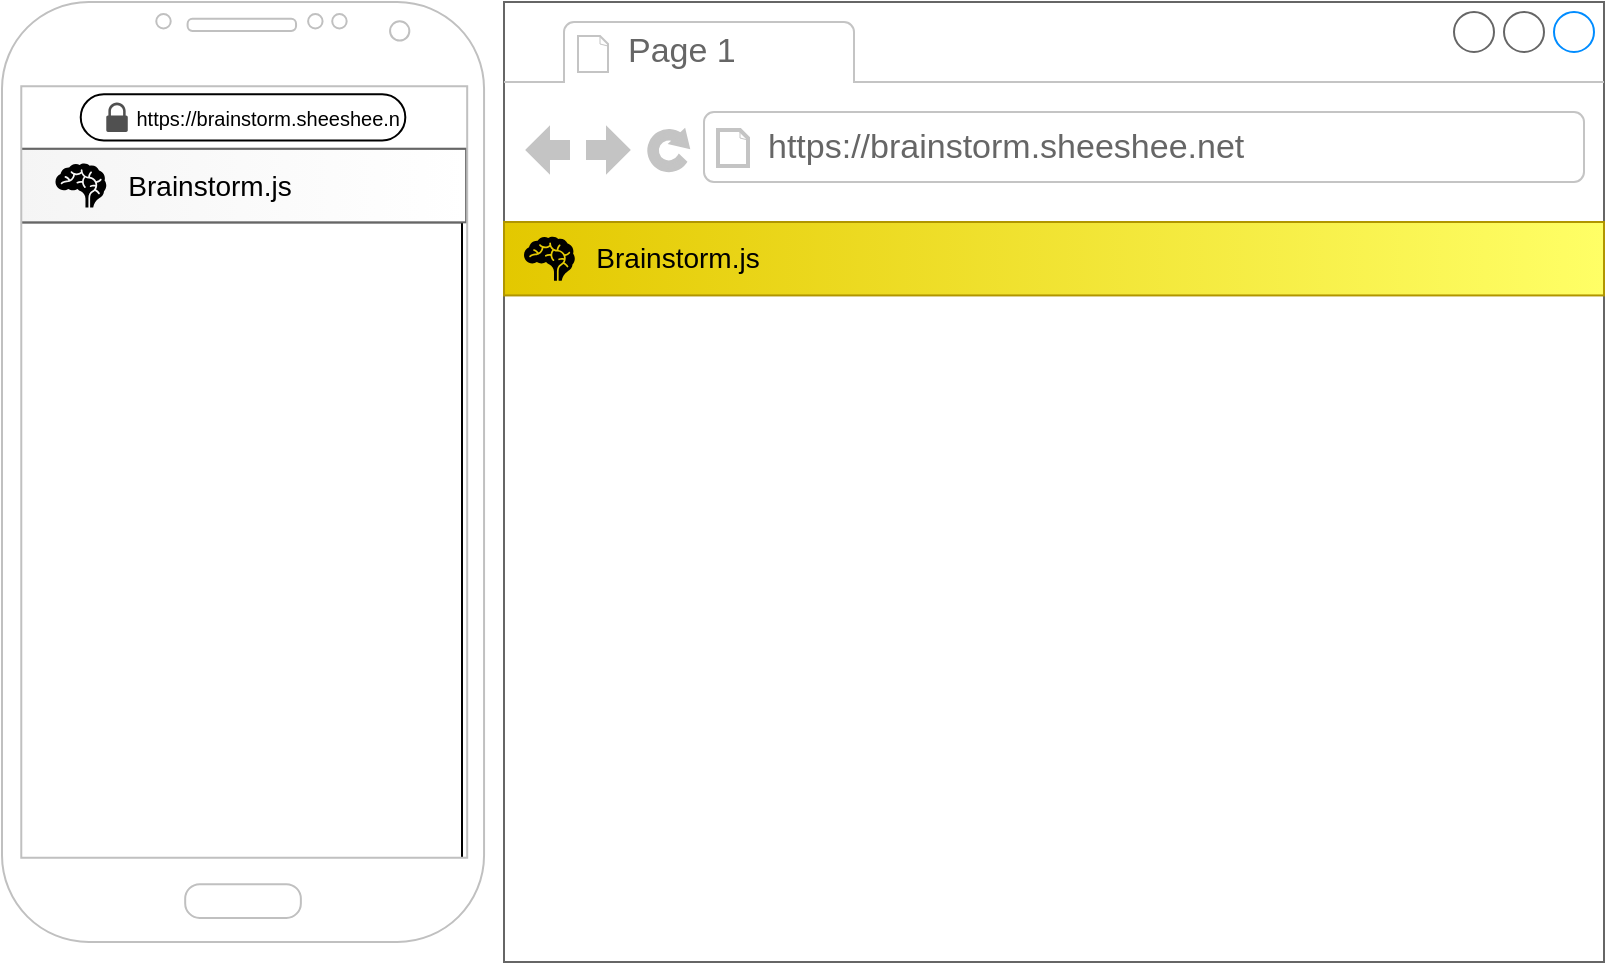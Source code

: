 <mxfile>
    <diagram id="V9W-O8cVtLvRACYVoKjz" name="Page-1">
        <mxGraphModel dx="894" dy="468" grid="1" gridSize="10" guides="1" tooltips="1" connect="1" arrows="1" fold="1" page="1" pageScale="1" pageWidth="827" pageHeight="1169" math="0" shadow="0">
            <root>
                <mxCell id="0"/>
                <mxCell id="1" parent="0"/>
                <mxCell id="27" value="" style="group;movable=0;resizable=0;rotatable=0;deletable=0;editable=0;connectable=0;" parent="1" vertex="1" connectable="0">
                    <mxGeometry x="9" y="70" width="801" height="480" as="geometry"/>
                </mxCell>
                <mxCell id="17" value="" style="group" parent="27" vertex="1" connectable="0">
                    <mxGeometry width="357.3" height="470" as="geometry"/>
                </mxCell>
                <mxCell id="26" value="" style="rounded=0;whiteSpace=wrap;html=1;fontSize=14;" parent="17" vertex="1">
                    <mxGeometry x="8.08" y="110.16" width="221.92" height="329.84" as="geometry"/>
                </mxCell>
                <mxCell id="8" value="" style="rounded=0;whiteSpace=wrap;html=1;" parent="17" vertex="1">
                    <mxGeometry x="8.078" y="41.859" width="225.454" height="31.578" as="geometry"/>
                </mxCell>
                <mxCell id="9" value="https://brainstorm.sheeshee.n" style="rounded=1;whiteSpace=wrap;html=1;arcSize=50;fontSize=10;align=right;" parent="17" vertex="1">
                    <mxGeometry x="39.363" y="46.082" width="162.297" height="23.133" as="geometry"/>
                </mxCell>
                <mxCell id="10" value="" style="sketch=0;pointerEvents=1;shadow=0;dashed=0;html=1;strokeColor=none;fillColor=#505050;labelPosition=center;verticalLabelPosition=bottom;verticalAlign=top;outlineConnect=0;align=center;shape=mxgraph.office.security.lock_protected;rounded=1;" parent="17" vertex="1">
                    <mxGeometry x="52.141" y="50.305" width="10.737" height="14.688" as="geometry"/>
                </mxCell>
                <mxCell id="11" value="" style="rounded=0;whiteSpace=wrap;html=1;fillColor=#f5f5f5;strokeColor=#666666;gradientColor=#ffffff;gradientDirection=east;" parent="17" vertex="1">
                    <mxGeometry x="8.078" y="73.438" width="223.985" height="36.719" as="geometry"/>
                </mxCell>
                <mxCell id="12" value="" style="shape=mxgraph.signs.healthcare.brain;html=1;pointerEvents=1;fillColor=#000000;strokeColor=none;verticalLabelPosition=bottom;verticalAlign=top;align=center;rounded=1;" parent="17" vertex="1">
                    <mxGeometry x="26.739" y="80.781" width="25.402" height="22.031" as="geometry"/>
                </mxCell>
                <mxCell id="14" value="Brainstorm.js" style="text;html=1;strokeColor=none;fillColor=none;align=center;verticalAlign=middle;whiteSpace=wrap;rounded=0;fontSize=14;fontColor=#000000;" parent="17" vertex="1">
                    <mxGeometry x="81.516" y="80.781" width="44.063" height="22.031" as="geometry"/>
                </mxCell>
                <mxCell id="7" value="" style="verticalLabelPosition=bottom;verticalAlign=top;html=1;shadow=0;dashed=0;strokeWidth=1;shape=mxgraph.android.phone2;strokeColor=#c0c0c0;" parent="17" vertex="1">
                    <mxGeometry width="241.03" height="470" as="geometry"/>
                </mxCell>
                <mxCell id="19" value="" style="strokeWidth=1;shadow=0;dashed=0;align=center;html=1;shape=mxgraph.mockup.containers.browserWindow;rSize=0;strokeColor=#666666;strokeColor2=#008cff;strokeColor3=#c4c4c4;mainText=,;recursiveResize=0;" parent="27" vertex="1">
                    <mxGeometry x="251" width="550" height="480" as="geometry"/>
                </mxCell>
                <mxCell id="20" value="Page 1" style="strokeWidth=1;shadow=0;dashed=0;align=center;html=1;shape=mxgraph.mockup.containers.anchor;fontSize=17;fontColor=#666666;align=left;" parent="19" vertex="1">
                    <mxGeometry x="60" y="12" width="110" height="26" as="geometry"/>
                </mxCell>
                <mxCell id="21" value="https://brainstorm.sheeshee.net" style="strokeWidth=1;shadow=0;dashed=0;align=center;html=1;shape=mxgraph.mockup.containers.anchor;rSize=0;fontSize=17;fontColor=#666666;align=left;" parent="19" vertex="1">
                    <mxGeometry x="130" y="60" width="250" height="26" as="geometry"/>
                </mxCell>
                <mxCell id="22" value="" style="rounded=0;whiteSpace=wrap;html=1;fillColor=#e3c800;fontColor=#000000;strokeColor=#B09500;gradientColor=#FFFF66;gradientDirection=east;" parent="19" vertex="1">
                    <mxGeometry y="110" width="550" height="36.72" as="geometry"/>
                </mxCell>
                <mxCell id="23" value="" style="shape=mxgraph.signs.healthcare.brain;html=1;pointerEvents=1;fillColor=#000000;strokeColor=none;verticalLabelPosition=bottom;verticalAlign=top;align=center;rounded=1;" parent="19" vertex="1">
                    <mxGeometry x="9.999" y="117.341" width="25.402" height="22.031" as="geometry"/>
                </mxCell>
                <mxCell id="24" value="Brainstorm.js" style="text;html=1;strokeColor=none;fillColor=none;align=center;verticalAlign=middle;whiteSpace=wrap;rounded=0;fontSize=14;fontColor=#000000;" parent="19" vertex="1">
                    <mxGeometry x="64.776" y="117.341" width="44.063" height="22.031" as="geometry"/>
                </mxCell>
            </root>
        </mxGraphModel>
    </diagram>
</mxfile>
